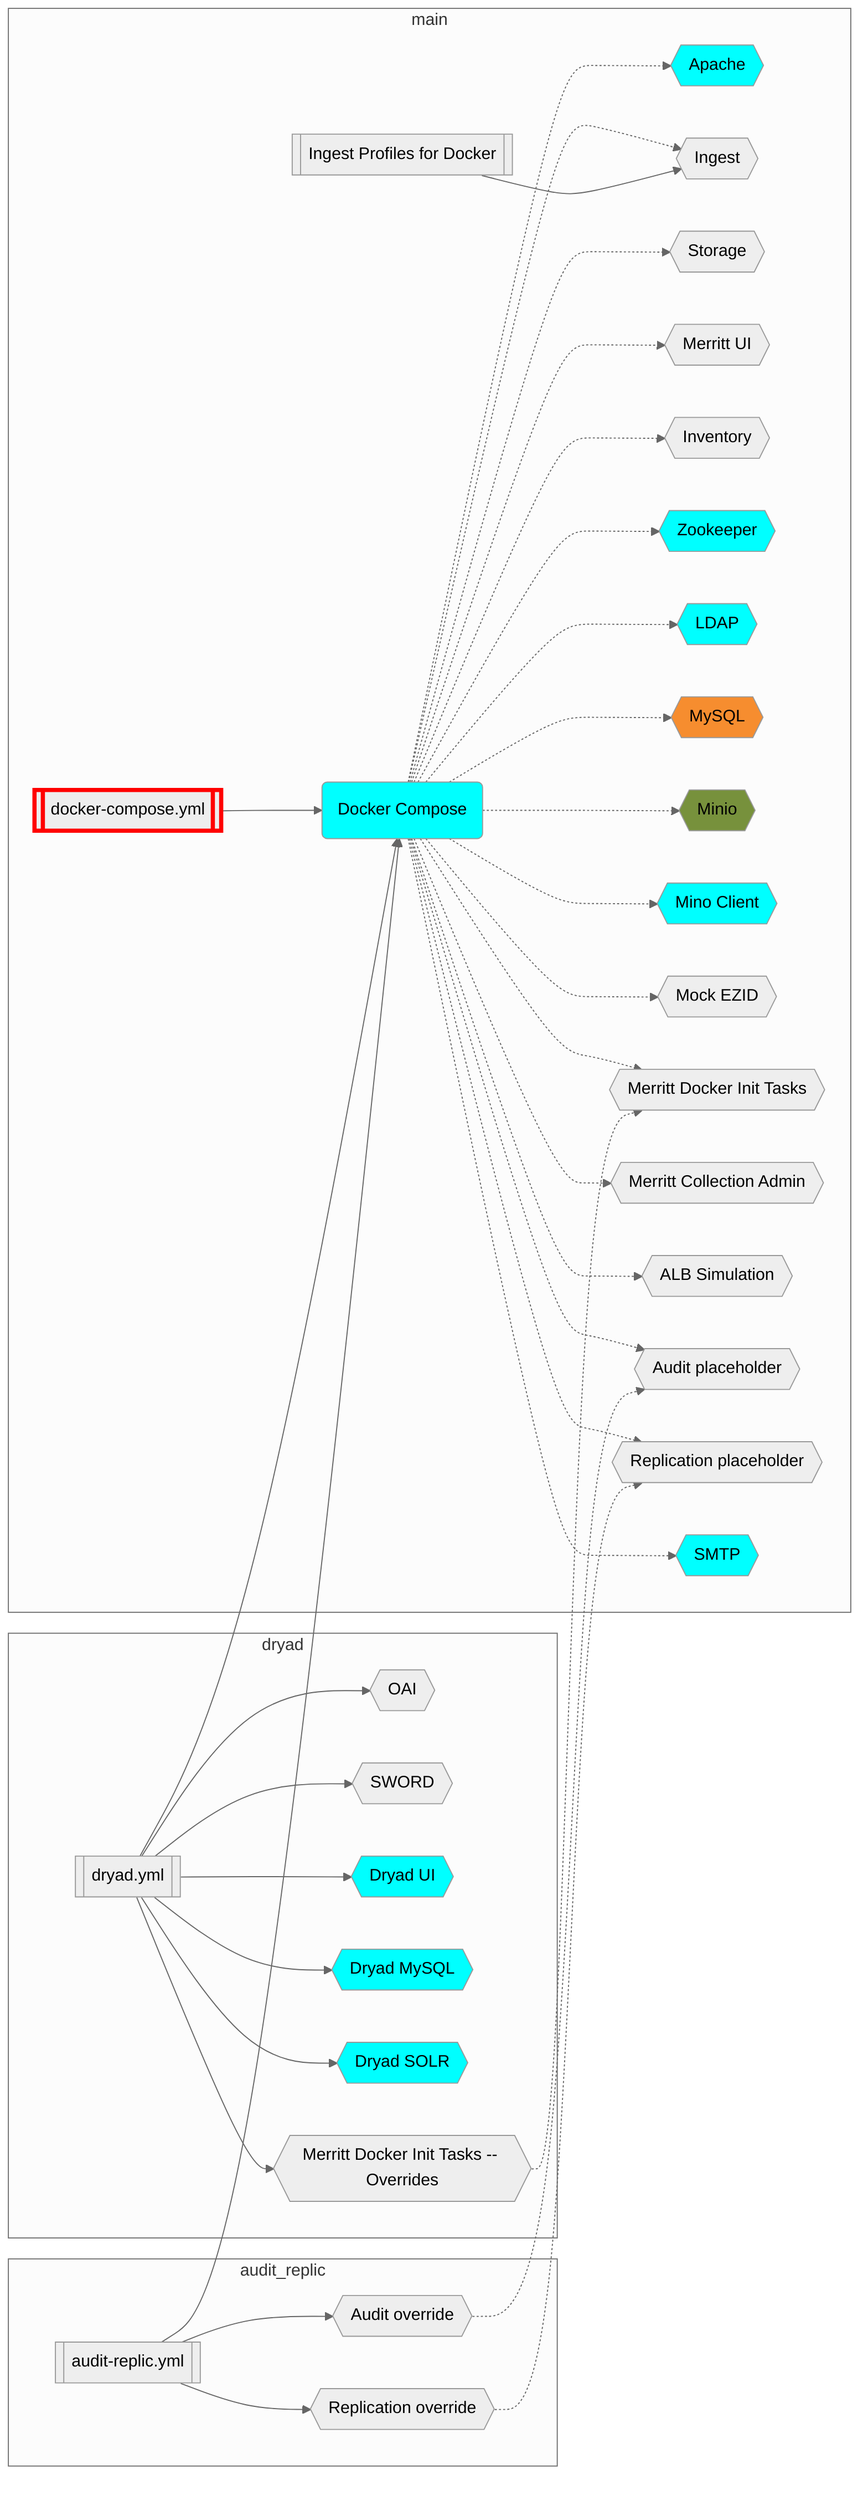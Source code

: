 %%{init: {'theme': 'neutral', 'securityLevel': 'loose'}}%%
graph LR
  DOCKYML[[docker-compose.yml]]
  DOCK(Docker Compose)
  APACHE{{Apache}}
  ING{{Ingest}}
  STORE{{Storage}}
  UI{{Merritt UI}}
  INV{{Inventory}}
  ZOO{{Zookeeper}}
  LDAP{{LDAP}}
  MYSQL{{MySQL}}
  MINIO{{Minio}}
  MINIOMC{{Mino Client}}
  EZID{{Mock EZID}}
  INIT{{Merritt Docker Init Tasks}}
  COLLADMIN{{Merritt Collection Admin}}
  ALB{{ALB Simulation}}
  AUDIT{{Audit placeholder}}
  REPLIC{{Replication placeholder}}
  SMTP{{SMTP}}
  INPROF[[Ingest Profiles for Docker]]

  subgraph main
    DOCKYML --> DOCK
    DOCK -.-> APACHE
    DOCK -.-> ING
    DOCK -.-> STORE
    DOCK -.-> UI
    DOCK -.-> INV
    DOCK -.-> ZOO
    DOCK -.-> LDAP
    DOCK -.-> MYSQL
    DOCK -.-> MINIO
    DOCK -.-> MINIOMC
    DOCK -.-> EZID
    DOCK -.-> INIT
    DOCK -.-> COLLADMIN
    DOCK -.-> ALB
    DOCK -.-> AUDIT
    DOCK -.-> REPLIC
    DOCK -.-> SMTP
    INPROF --> ING
  end

  DRYADYML[[dryad.yml]]
  OAI{{OAI}}
  SWORD{{SWORD}}
  DRYAD{{Dryad UI}}
  DRYADMYSQL{{Dryad MySQL}}
  SOLR{{Dryad SOLR}}
  DRYINIT{{Merritt Docker Init Tasks -- Overrides}}
  DRYADYML --> DOCK

  subgraph dryad
    DRYADYML --> OAI
    DRYADYML --> SWORD
    DRYADYML --> DRYAD
    DRYADYML --> DRYADMYSQL
    DRYADYML --> SOLR
    DRYADYML --> DRYINIT
  end

  ARYML[[audit-replic.yml]]
  AUDIT2{{Audit override}}
  REPLIC2{{Replication override}}
  ARYML --> DOCK

  subgraph audit_replic
    ARYML --> AUDIT2
    ARYML --> REPLIC2
  end

  AUDIT2 -.-> AUDIT
  REPLIC2 -.-> REPLIC
  DRYINIT -.-> INIT

  style DOCKYML stroke:red,stroke-width:4px
  style DOCK fill:cyan
  style APACHE fill:cyan
  style ZOO fill:cyan
  style LDAP fill:cyan
  style MINIO fill:cyan
  style MINIOMC fill:cyan
  style SMTP fill:cyan
  style DRYAD fill:cyan
  style DRYADMYSQL fill:cyan
  style SOLR fill:cyan
  style MINIO fill:#77913C
  style MYSQL fill:#F68D2F